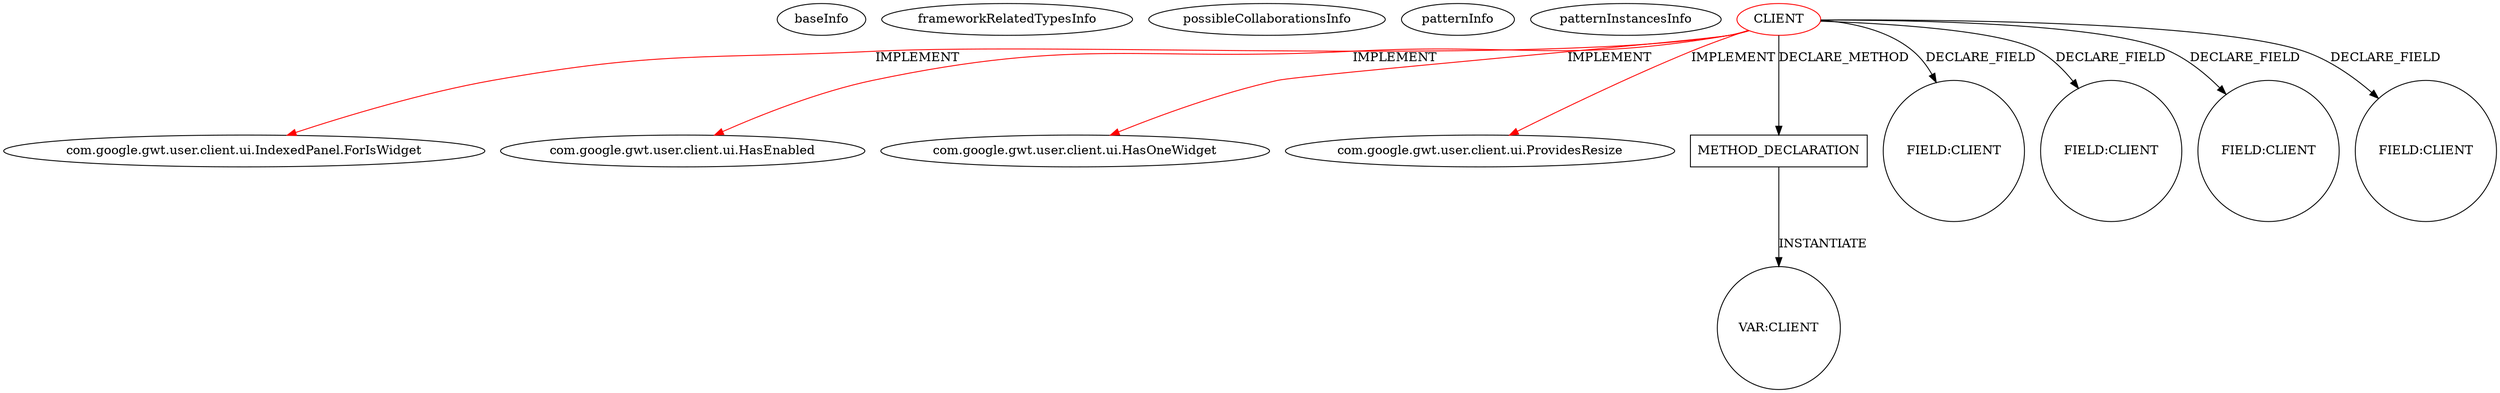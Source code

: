 digraph {
baseInfo[graphId=783,category="pattern",isAnonymous=false,possibleRelation=false]
frameworkRelatedTypesInfo[0="com.google.gwt.user.client.ui.ProvidesResize",1="com.google.gwt.user.client.ui.IndexedPanel.ForIsWidget",2="com.google.gwt.user.client.ui.HasOneWidget",3="com.google.gwt.user.client.ui.HasEnabled"]
possibleCollaborationsInfo[]
patternInfo[frequency=2.0,patternRootClient=0]
patternInstancesInfo[0="kospiotr-gwt-layout-designer~/kospiotr-gwt-layout-designer/gwt-layout-designer-master/src/main/java/pl/pkosmowski/gxtshowcase/client/MainPanel.java~MainPanel~3417",1="rdomingonl-layoutTest~/rdomingonl-layoutTest/layoutTest-master/src/main/java/nl/tc/rd/exp/layouttest/client/mvp/view/WidgetDesignerView.java~WidgetDesignerView~4344"]
5[label="com.google.gwt.user.client.ui.IndexedPanel.ForIsWidget",vertexType="FRAMEWORK_INTERFACE_TYPE",isFrameworkType=false]
0[label="CLIENT",vertexType="ROOT_CLIENT_CLASS_DECLARATION",isFrameworkType=false,color=red]
3[label="com.google.gwt.user.client.ui.HasEnabled",vertexType="FRAMEWORK_INTERFACE_TYPE",isFrameworkType=false]
8[label="com.google.gwt.user.client.ui.HasOneWidget",vertexType="FRAMEWORK_INTERFACE_TYPE",isFrameworkType=false]
7[label="com.google.gwt.user.client.ui.ProvidesResize",vertexType="FRAMEWORK_INTERFACE_TYPE",isFrameworkType=false]
63[label="METHOD_DECLARATION",vertexType="CLIENT_METHOD_DECLARATION",isFrameworkType=false,shape=box]
65[label="VAR:CLIENT",vertexType="VARIABLE_EXPRESION",isFrameworkType=false,shape=circle]
39[label="FIELD:CLIENT",vertexType="FIELD_DECLARATION",isFrameworkType=false,shape=circle]
9[label="FIELD:CLIENT",vertexType="FIELD_DECLARATION",isFrameworkType=false,shape=circle]
19[label="FIELD:CLIENT",vertexType="FIELD_DECLARATION",isFrameworkType=false,shape=circle]
29[label="FIELD:CLIENT",vertexType="FIELD_DECLARATION",isFrameworkType=false,shape=circle]
0->29[label="DECLARE_FIELD"]
0->7[label="IMPLEMENT",color=red]
0->9[label="DECLARE_FIELD"]
63->65[label="INSTANTIATE"]
0->39[label="DECLARE_FIELD"]
0->5[label="IMPLEMENT",color=red]
0->63[label="DECLARE_METHOD"]
0->8[label="IMPLEMENT",color=red]
0->19[label="DECLARE_FIELD"]
0->3[label="IMPLEMENT",color=red]
}
